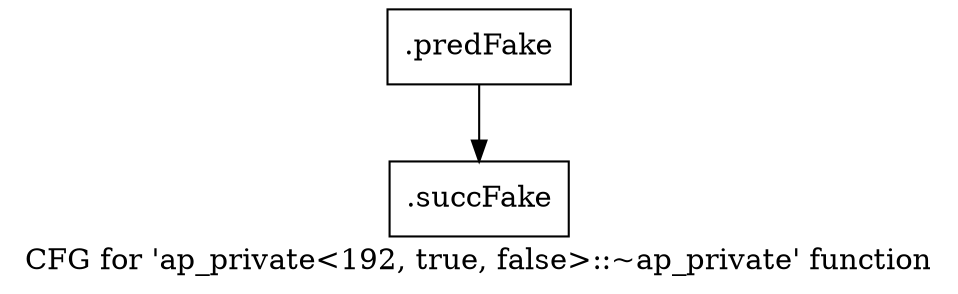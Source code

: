 digraph "CFG for 'ap_private\<192, true, false\>::~ap_private' function" {
	label="CFG for 'ap_private\<192, true, false\>::~ap_private' function";

	Node0x5fa8710 [shape=record,filename="",linenumber="",label="{.predFake}"];
	Node0x5fa8710 -> Node0x6314510[ callList="" memoryops="" filename="/mnt/xilinx/Vitis_HLS/2021.2/include/etc/ap_private.h" execusionnum="2"];
	Node0x6314510 [shape=record,filename="/mnt/xilinx/Vitis_HLS/2021.2/include/etc/ap_private.h",linenumber="3442",label="{.succFake}"];
}
